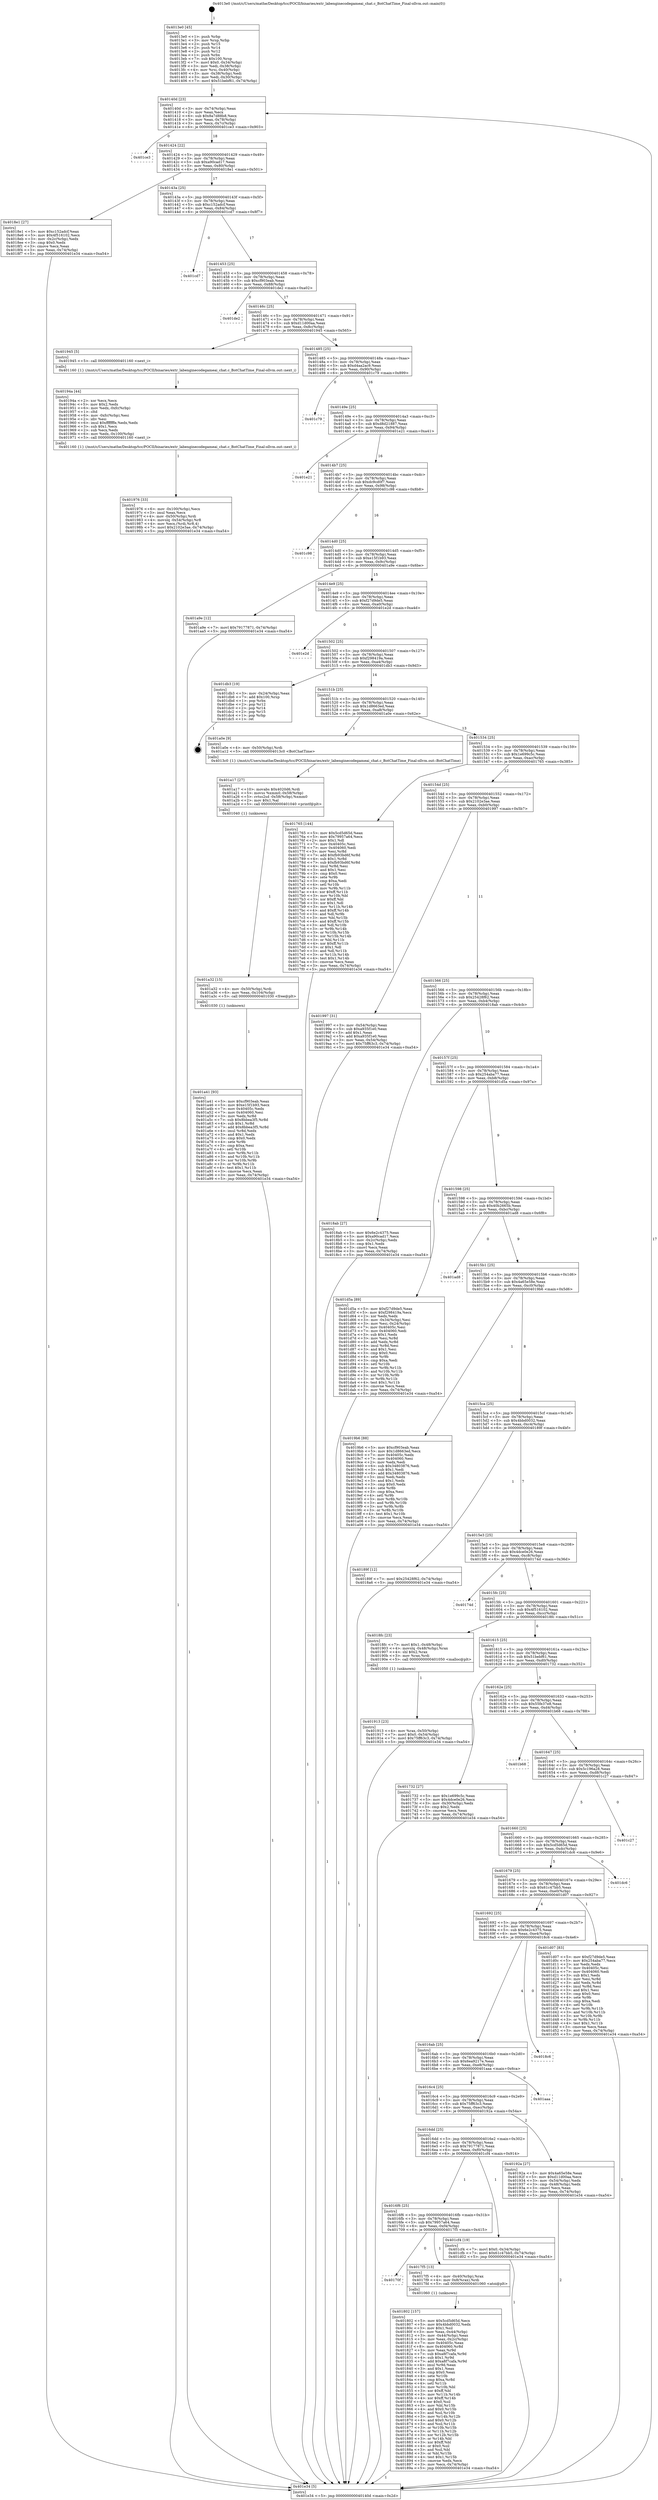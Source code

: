digraph "0x4013e0" {
  label = "0x4013e0 (/mnt/c/Users/mathe/Desktop/tcc/POCII/binaries/extr_labenginecodegameai_chat.c_BotChatTime_Final-ollvm.out::main(0))"
  labelloc = "t"
  node[shape=record]

  Entry [label="",width=0.3,height=0.3,shape=circle,fillcolor=black,style=filled]
  "0x40140d" [label="{
     0x40140d [23]\l
     | [instrs]\l
     &nbsp;&nbsp;0x40140d \<+3\>: mov -0x74(%rbp),%eax\l
     &nbsp;&nbsp;0x401410 \<+2\>: mov %eax,%ecx\l
     &nbsp;&nbsp;0x401412 \<+6\>: sub $0x8a7d88b8,%ecx\l
     &nbsp;&nbsp;0x401418 \<+3\>: mov %eax,-0x78(%rbp)\l
     &nbsp;&nbsp;0x40141b \<+3\>: mov %ecx,-0x7c(%rbp)\l
     &nbsp;&nbsp;0x40141e \<+6\>: je 0000000000401ce3 \<main+0x903\>\l
  }"]
  "0x401ce3" [label="{
     0x401ce3\l
  }", style=dashed]
  "0x401424" [label="{
     0x401424 [22]\l
     | [instrs]\l
     &nbsp;&nbsp;0x401424 \<+5\>: jmp 0000000000401429 \<main+0x49\>\l
     &nbsp;&nbsp;0x401429 \<+3\>: mov -0x78(%rbp),%eax\l
     &nbsp;&nbsp;0x40142c \<+5\>: sub $0xa90cad17,%eax\l
     &nbsp;&nbsp;0x401431 \<+3\>: mov %eax,-0x80(%rbp)\l
     &nbsp;&nbsp;0x401434 \<+6\>: je 00000000004018e1 \<main+0x501\>\l
  }"]
  Exit [label="",width=0.3,height=0.3,shape=circle,fillcolor=black,style=filled,peripheries=2]
  "0x4018e1" [label="{
     0x4018e1 [27]\l
     | [instrs]\l
     &nbsp;&nbsp;0x4018e1 \<+5\>: mov $0xc152adcf,%eax\l
     &nbsp;&nbsp;0x4018e6 \<+5\>: mov $0x4f516102,%ecx\l
     &nbsp;&nbsp;0x4018eb \<+3\>: mov -0x2c(%rbp),%edx\l
     &nbsp;&nbsp;0x4018ee \<+3\>: cmp $0x0,%edx\l
     &nbsp;&nbsp;0x4018f1 \<+3\>: cmove %ecx,%eax\l
     &nbsp;&nbsp;0x4018f4 \<+3\>: mov %eax,-0x74(%rbp)\l
     &nbsp;&nbsp;0x4018f7 \<+5\>: jmp 0000000000401e34 \<main+0xa54\>\l
  }"]
  "0x40143a" [label="{
     0x40143a [25]\l
     | [instrs]\l
     &nbsp;&nbsp;0x40143a \<+5\>: jmp 000000000040143f \<main+0x5f\>\l
     &nbsp;&nbsp;0x40143f \<+3\>: mov -0x78(%rbp),%eax\l
     &nbsp;&nbsp;0x401442 \<+5\>: sub $0xc152adcf,%eax\l
     &nbsp;&nbsp;0x401447 \<+6\>: mov %eax,-0x84(%rbp)\l
     &nbsp;&nbsp;0x40144d \<+6\>: je 0000000000401cd7 \<main+0x8f7\>\l
  }"]
  "0x401a41" [label="{
     0x401a41 [93]\l
     | [instrs]\l
     &nbsp;&nbsp;0x401a41 \<+5\>: mov $0xcf903eab,%eax\l
     &nbsp;&nbsp;0x401a46 \<+5\>: mov $0xe15f1b93,%ecx\l
     &nbsp;&nbsp;0x401a4b \<+7\>: mov 0x40405c,%edx\l
     &nbsp;&nbsp;0x401a52 \<+7\>: mov 0x404060,%esi\l
     &nbsp;&nbsp;0x401a59 \<+3\>: mov %edx,%r8d\l
     &nbsp;&nbsp;0x401a5c \<+7\>: sub $0x8bbea3f5,%r8d\l
     &nbsp;&nbsp;0x401a63 \<+4\>: sub $0x1,%r8d\l
     &nbsp;&nbsp;0x401a67 \<+7\>: add $0x8bbea3f5,%r8d\l
     &nbsp;&nbsp;0x401a6e \<+4\>: imul %r8d,%edx\l
     &nbsp;&nbsp;0x401a72 \<+3\>: and $0x1,%edx\l
     &nbsp;&nbsp;0x401a75 \<+3\>: cmp $0x0,%edx\l
     &nbsp;&nbsp;0x401a78 \<+4\>: sete %r9b\l
     &nbsp;&nbsp;0x401a7c \<+3\>: cmp $0xa,%esi\l
     &nbsp;&nbsp;0x401a7f \<+4\>: setl %r10b\l
     &nbsp;&nbsp;0x401a83 \<+3\>: mov %r9b,%r11b\l
     &nbsp;&nbsp;0x401a86 \<+3\>: and %r10b,%r11b\l
     &nbsp;&nbsp;0x401a89 \<+3\>: xor %r10b,%r9b\l
     &nbsp;&nbsp;0x401a8c \<+3\>: or %r9b,%r11b\l
     &nbsp;&nbsp;0x401a8f \<+4\>: test $0x1,%r11b\l
     &nbsp;&nbsp;0x401a93 \<+3\>: cmovne %ecx,%eax\l
     &nbsp;&nbsp;0x401a96 \<+3\>: mov %eax,-0x74(%rbp)\l
     &nbsp;&nbsp;0x401a99 \<+5\>: jmp 0000000000401e34 \<main+0xa54\>\l
  }"]
  "0x401cd7" [label="{
     0x401cd7\l
  }", style=dashed]
  "0x401453" [label="{
     0x401453 [25]\l
     | [instrs]\l
     &nbsp;&nbsp;0x401453 \<+5\>: jmp 0000000000401458 \<main+0x78\>\l
     &nbsp;&nbsp;0x401458 \<+3\>: mov -0x78(%rbp),%eax\l
     &nbsp;&nbsp;0x40145b \<+5\>: sub $0xcf903eab,%eax\l
     &nbsp;&nbsp;0x401460 \<+6\>: mov %eax,-0x88(%rbp)\l
     &nbsp;&nbsp;0x401466 \<+6\>: je 0000000000401de2 \<main+0xa02\>\l
  }"]
  "0x401a32" [label="{
     0x401a32 [15]\l
     | [instrs]\l
     &nbsp;&nbsp;0x401a32 \<+4\>: mov -0x50(%rbp),%rdi\l
     &nbsp;&nbsp;0x401a36 \<+6\>: mov %eax,-0x104(%rbp)\l
     &nbsp;&nbsp;0x401a3c \<+5\>: call 0000000000401030 \<free@plt\>\l
     | [calls]\l
     &nbsp;&nbsp;0x401030 \{1\} (unknown)\l
  }"]
  "0x401de2" [label="{
     0x401de2\l
  }", style=dashed]
  "0x40146c" [label="{
     0x40146c [25]\l
     | [instrs]\l
     &nbsp;&nbsp;0x40146c \<+5\>: jmp 0000000000401471 \<main+0x91\>\l
     &nbsp;&nbsp;0x401471 \<+3\>: mov -0x78(%rbp),%eax\l
     &nbsp;&nbsp;0x401474 \<+5\>: sub $0xd11d00aa,%eax\l
     &nbsp;&nbsp;0x401479 \<+6\>: mov %eax,-0x8c(%rbp)\l
     &nbsp;&nbsp;0x40147f \<+6\>: je 0000000000401945 \<main+0x565\>\l
  }"]
  "0x401a17" [label="{
     0x401a17 [27]\l
     | [instrs]\l
     &nbsp;&nbsp;0x401a17 \<+10\>: movabs $0x4020d6,%rdi\l
     &nbsp;&nbsp;0x401a21 \<+5\>: movss %xmm0,-0x58(%rbp)\l
     &nbsp;&nbsp;0x401a26 \<+5\>: cvtss2sd -0x58(%rbp),%xmm0\l
     &nbsp;&nbsp;0x401a2b \<+2\>: mov $0x1,%al\l
     &nbsp;&nbsp;0x401a2d \<+5\>: call 0000000000401040 \<printf@plt\>\l
     | [calls]\l
     &nbsp;&nbsp;0x401040 \{1\} (unknown)\l
  }"]
  "0x401945" [label="{
     0x401945 [5]\l
     | [instrs]\l
     &nbsp;&nbsp;0x401945 \<+5\>: call 0000000000401160 \<next_i\>\l
     | [calls]\l
     &nbsp;&nbsp;0x401160 \{1\} (/mnt/c/Users/mathe/Desktop/tcc/POCII/binaries/extr_labenginecodegameai_chat.c_BotChatTime_Final-ollvm.out::next_i)\l
  }"]
  "0x401485" [label="{
     0x401485 [25]\l
     | [instrs]\l
     &nbsp;&nbsp;0x401485 \<+5\>: jmp 000000000040148a \<main+0xaa\>\l
     &nbsp;&nbsp;0x40148a \<+3\>: mov -0x78(%rbp),%eax\l
     &nbsp;&nbsp;0x40148d \<+5\>: sub $0xd4aa2ac9,%eax\l
     &nbsp;&nbsp;0x401492 \<+6\>: mov %eax,-0x90(%rbp)\l
     &nbsp;&nbsp;0x401498 \<+6\>: je 0000000000401c79 \<main+0x899\>\l
  }"]
  "0x401976" [label="{
     0x401976 [33]\l
     | [instrs]\l
     &nbsp;&nbsp;0x401976 \<+6\>: mov -0x100(%rbp),%ecx\l
     &nbsp;&nbsp;0x40197c \<+3\>: imul %eax,%ecx\l
     &nbsp;&nbsp;0x40197f \<+4\>: mov -0x50(%rbp),%rdi\l
     &nbsp;&nbsp;0x401983 \<+4\>: movslq -0x54(%rbp),%r8\l
     &nbsp;&nbsp;0x401987 \<+4\>: mov %ecx,(%rdi,%r8,4)\l
     &nbsp;&nbsp;0x40198b \<+7\>: movl $0x2102e3ae,-0x74(%rbp)\l
     &nbsp;&nbsp;0x401992 \<+5\>: jmp 0000000000401e34 \<main+0xa54\>\l
  }"]
  "0x401c79" [label="{
     0x401c79\l
  }", style=dashed]
  "0x40149e" [label="{
     0x40149e [25]\l
     | [instrs]\l
     &nbsp;&nbsp;0x40149e \<+5\>: jmp 00000000004014a3 \<main+0xc3\>\l
     &nbsp;&nbsp;0x4014a3 \<+3\>: mov -0x78(%rbp),%eax\l
     &nbsp;&nbsp;0x4014a6 \<+5\>: sub $0xd8d21887,%eax\l
     &nbsp;&nbsp;0x4014ab \<+6\>: mov %eax,-0x94(%rbp)\l
     &nbsp;&nbsp;0x4014b1 \<+6\>: je 0000000000401e21 \<main+0xa41\>\l
  }"]
  "0x40194a" [label="{
     0x40194a [44]\l
     | [instrs]\l
     &nbsp;&nbsp;0x40194a \<+2\>: xor %ecx,%ecx\l
     &nbsp;&nbsp;0x40194c \<+5\>: mov $0x2,%edx\l
     &nbsp;&nbsp;0x401951 \<+6\>: mov %edx,-0xfc(%rbp)\l
     &nbsp;&nbsp;0x401957 \<+1\>: cltd\l
     &nbsp;&nbsp;0x401958 \<+6\>: mov -0xfc(%rbp),%esi\l
     &nbsp;&nbsp;0x40195e \<+2\>: idiv %esi\l
     &nbsp;&nbsp;0x401960 \<+6\>: imul $0xfffffffe,%edx,%edx\l
     &nbsp;&nbsp;0x401966 \<+3\>: sub $0x1,%ecx\l
     &nbsp;&nbsp;0x401969 \<+2\>: sub %ecx,%edx\l
     &nbsp;&nbsp;0x40196b \<+6\>: mov %edx,-0x100(%rbp)\l
     &nbsp;&nbsp;0x401971 \<+5\>: call 0000000000401160 \<next_i\>\l
     | [calls]\l
     &nbsp;&nbsp;0x401160 \{1\} (/mnt/c/Users/mathe/Desktop/tcc/POCII/binaries/extr_labenginecodegameai_chat.c_BotChatTime_Final-ollvm.out::next_i)\l
  }"]
  "0x401e21" [label="{
     0x401e21\l
  }", style=dashed]
  "0x4014b7" [label="{
     0x4014b7 [25]\l
     | [instrs]\l
     &nbsp;&nbsp;0x4014b7 \<+5\>: jmp 00000000004014bc \<main+0xdc\>\l
     &nbsp;&nbsp;0x4014bc \<+3\>: mov -0x78(%rbp),%eax\l
     &nbsp;&nbsp;0x4014bf \<+5\>: sub $0xdc9cd0f7,%eax\l
     &nbsp;&nbsp;0x4014c4 \<+6\>: mov %eax,-0x98(%rbp)\l
     &nbsp;&nbsp;0x4014ca \<+6\>: je 0000000000401c98 \<main+0x8b8\>\l
  }"]
  "0x401913" [label="{
     0x401913 [23]\l
     | [instrs]\l
     &nbsp;&nbsp;0x401913 \<+4\>: mov %rax,-0x50(%rbp)\l
     &nbsp;&nbsp;0x401917 \<+7\>: movl $0x0,-0x54(%rbp)\l
     &nbsp;&nbsp;0x40191e \<+7\>: movl $0x75ff63c3,-0x74(%rbp)\l
     &nbsp;&nbsp;0x401925 \<+5\>: jmp 0000000000401e34 \<main+0xa54\>\l
  }"]
  "0x401c98" [label="{
     0x401c98\l
  }", style=dashed]
  "0x4014d0" [label="{
     0x4014d0 [25]\l
     | [instrs]\l
     &nbsp;&nbsp;0x4014d0 \<+5\>: jmp 00000000004014d5 \<main+0xf5\>\l
     &nbsp;&nbsp;0x4014d5 \<+3\>: mov -0x78(%rbp),%eax\l
     &nbsp;&nbsp;0x4014d8 \<+5\>: sub $0xe15f1b93,%eax\l
     &nbsp;&nbsp;0x4014dd \<+6\>: mov %eax,-0x9c(%rbp)\l
     &nbsp;&nbsp;0x4014e3 \<+6\>: je 0000000000401a9e \<main+0x6be\>\l
  }"]
  "0x401802" [label="{
     0x401802 [157]\l
     | [instrs]\l
     &nbsp;&nbsp;0x401802 \<+5\>: mov $0x5cd5d65d,%ecx\l
     &nbsp;&nbsp;0x401807 \<+5\>: mov $0x4bbd0032,%edx\l
     &nbsp;&nbsp;0x40180c \<+3\>: mov $0x1,%sil\l
     &nbsp;&nbsp;0x40180f \<+3\>: mov %eax,-0x44(%rbp)\l
     &nbsp;&nbsp;0x401812 \<+3\>: mov -0x44(%rbp),%eax\l
     &nbsp;&nbsp;0x401815 \<+3\>: mov %eax,-0x2c(%rbp)\l
     &nbsp;&nbsp;0x401818 \<+7\>: mov 0x40405c,%eax\l
     &nbsp;&nbsp;0x40181f \<+8\>: mov 0x404060,%r8d\l
     &nbsp;&nbsp;0x401827 \<+3\>: mov %eax,%r9d\l
     &nbsp;&nbsp;0x40182a \<+7\>: sub $0xa8f7cafa,%r9d\l
     &nbsp;&nbsp;0x401831 \<+4\>: sub $0x1,%r9d\l
     &nbsp;&nbsp;0x401835 \<+7\>: add $0xa8f7cafa,%r9d\l
     &nbsp;&nbsp;0x40183c \<+4\>: imul %r9d,%eax\l
     &nbsp;&nbsp;0x401840 \<+3\>: and $0x1,%eax\l
     &nbsp;&nbsp;0x401843 \<+3\>: cmp $0x0,%eax\l
     &nbsp;&nbsp;0x401846 \<+4\>: sete %r10b\l
     &nbsp;&nbsp;0x40184a \<+4\>: cmp $0xa,%r8d\l
     &nbsp;&nbsp;0x40184e \<+4\>: setl %r11b\l
     &nbsp;&nbsp;0x401852 \<+3\>: mov %r10b,%bl\l
     &nbsp;&nbsp;0x401855 \<+3\>: xor $0xff,%bl\l
     &nbsp;&nbsp;0x401858 \<+3\>: mov %r11b,%r14b\l
     &nbsp;&nbsp;0x40185b \<+4\>: xor $0xff,%r14b\l
     &nbsp;&nbsp;0x40185f \<+4\>: xor $0x0,%sil\l
     &nbsp;&nbsp;0x401863 \<+3\>: mov %bl,%r15b\l
     &nbsp;&nbsp;0x401866 \<+4\>: and $0x0,%r15b\l
     &nbsp;&nbsp;0x40186a \<+3\>: and %sil,%r10b\l
     &nbsp;&nbsp;0x40186d \<+3\>: mov %r14b,%r12b\l
     &nbsp;&nbsp;0x401870 \<+4\>: and $0x0,%r12b\l
     &nbsp;&nbsp;0x401874 \<+3\>: and %sil,%r11b\l
     &nbsp;&nbsp;0x401877 \<+3\>: or %r10b,%r15b\l
     &nbsp;&nbsp;0x40187a \<+3\>: or %r11b,%r12b\l
     &nbsp;&nbsp;0x40187d \<+3\>: xor %r12b,%r15b\l
     &nbsp;&nbsp;0x401880 \<+3\>: or %r14b,%bl\l
     &nbsp;&nbsp;0x401883 \<+3\>: xor $0xff,%bl\l
     &nbsp;&nbsp;0x401886 \<+4\>: or $0x0,%sil\l
     &nbsp;&nbsp;0x40188a \<+3\>: and %sil,%bl\l
     &nbsp;&nbsp;0x40188d \<+3\>: or %bl,%r15b\l
     &nbsp;&nbsp;0x401890 \<+4\>: test $0x1,%r15b\l
     &nbsp;&nbsp;0x401894 \<+3\>: cmovne %edx,%ecx\l
     &nbsp;&nbsp;0x401897 \<+3\>: mov %ecx,-0x74(%rbp)\l
     &nbsp;&nbsp;0x40189a \<+5\>: jmp 0000000000401e34 \<main+0xa54\>\l
  }"]
  "0x401a9e" [label="{
     0x401a9e [12]\l
     | [instrs]\l
     &nbsp;&nbsp;0x401a9e \<+7\>: movl $0x79177871,-0x74(%rbp)\l
     &nbsp;&nbsp;0x401aa5 \<+5\>: jmp 0000000000401e34 \<main+0xa54\>\l
  }"]
  "0x4014e9" [label="{
     0x4014e9 [25]\l
     | [instrs]\l
     &nbsp;&nbsp;0x4014e9 \<+5\>: jmp 00000000004014ee \<main+0x10e\>\l
     &nbsp;&nbsp;0x4014ee \<+3\>: mov -0x78(%rbp),%eax\l
     &nbsp;&nbsp;0x4014f1 \<+5\>: sub $0xf27d9de5,%eax\l
     &nbsp;&nbsp;0x4014f6 \<+6\>: mov %eax,-0xa0(%rbp)\l
     &nbsp;&nbsp;0x4014fc \<+6\>: je 0000000000401e2d \<main+0xa4d\>\l
  }"]
  "0x40170f" [label="{
     0x40170f\l
  }", style=dashed]
  "0x401e2d" [label="{
     0x401e2d\l
  }", style=dashed]
  "0x401502" [label="{
     0x401502 [25]\l
     | [instrs]\l
     &nbsp;&nbsp;0x401502 \<+5\>: jmp 0000000000401507 \<main+0x127\>\l
     &nbsp;&nbsp;0x401507 \<+3\>: mov -0x78(%rbp),%eax\l
     &nbsp;&nbsp;0x40150a \<+5\>: sub $0xf298419a,%eax\l
     &nbsp;&nbsp;0x40150f \<+6\>: mov %eax,-0xa4(%rbp)\l
     &nbsp;&nbsp;0x401515 \<+6\>: je 0000000000401db3 \<main+0x9d3\>\l
  }"]
  "0x4017f5" [label="{
     0x4017f5 [13]\l
     | [instrs]\l
     &nbsp;&nbsp;0x4017f5 \<+4\>: mov -0x40(%rbp),%rax\l
     &nbsp;&nbsp;0x4017f9 \<+4\>: mov 0x8(%rax),%rdi\l
     &nbsp;&nbsp;0x4017fd \<+5\>: call 0000000000401060 \<atoi@plt\>\l
     | [calls]\l
     &nbsp;&nbsp;0x401060 \{1\} (unknown)\l
  }"]
  "0x401db3" [label="{
     0x401db3 [19]\l
     | [instrs]\l
     &nbsp;&nbsp;0x401db3 \<+3\>: mov -0x24(%rbp),%eax\l
     &nbsp;&nbsp;0x401db6 \<+7\>: add $0x100,%rsp\l
     &nbsp;&nbsp;0x401dbd \<+1\>: pop %rbx\l
     &nbsp;&nbsp;0x401dbe \<+2\>: pop %r12\l
     &nbsp;&nbsp;0x401dc0 \<+2\>: pop %r14\l
     &nbsp;&nbsp;0x401dc2 \<+2\>: pop %r15\l
     &nbsp;&nbsp;0x401dc4 \<+1\>: pop %rbp\l
     &nbsp;&nbsp;0x401dc5 \<+1\>: ret\l
  }"]
  "0x40151b" [label="{
     0x40151b [25]\l
     | [instrs]\l
     &nbsp;&nbsp;0x40151b \<+5\>: jmp 0000000000401520 \<main+0x140\>\l
     &nbsp;&nbsp;0x401520 \<+3\>: mov -0x78(%rbp),%eax\l
     &nbsp;&nbsp;0x401523 \<+5\>: sub $0x1d8663ed,%eax\l
     &nbsp;&nbsp;0x401528 \<+6\>: mov %eax,-0xa8(%rbp)\l
     &nbsp;&nbsp;0x40152e \<+6\>: je 0000000000401a0e \<main+0x62e\>\l
  }"]
  "0x4016f6" [label="{
     0x4016f6 [25]\l
     | [instrs]\l
     &nbsp;&nbsp;0x4016f6 \<+5\>: jmp 00000000004016fb \<main+0x31b\>\l
     &nbsp;&nbsp;0x4016fb \<+3\>: mov -0x78(%rbp),%eax\l
     &nbsp;&nbsp;0x4016fe \<+5\>: sub $0x79957a64,%eax\l
     &nbsp;&nbsp;0x401703 \<+6\>: mov %eax,-0xf4(%rbp)\l
     &nbsp;&nbsp;0x401709 \<+6\>: je 00000000004017f5 \<main+0x415\>\l
  }"]
  "0x401a0e" [label="{
     0x401a0e [9]\l
     | [instrs]\l
     &nbsp;&nbsp;0x401a0e \<+4\>: mov -0x50(%rbp),%rdi\l
     &nbsp;&nbsp;0x401a12 \<+5\>: call 00000000004013c0 \<BotChatTime\>\l
     | [calls]\l
     &nbsp;&nbsp;0x4013c0 \{1\} (/mnt/c/Users/mathe/Desktop/tcc/POCII/binaries/extr_labenginecodegameai_chat.c_BotChatTime_Final-ollvm.out::BotChatTime)\l
  }"]
  "0x401534" [label="{
     0x401534 [25]\l
     | [instrs]\l
     &nbsp;&nbsp;0x401534 \<+5\>: jmp 0000000000401539 \<main+0x159\>\l
     &nbsp;&nbsp;0x401539 \<+3\>: mov -0x78(%rbp),%eax\l
     &nbsp;&nbsp;0x40153c \<+5\>: sub $0x1e699c5c,%eax\l
     &nbsp;&nbsp;0x401541 \<+6\>: mov %eax,-0xac(%rbp)\l
     &nbsp;&nbsp;0x401547 \<+6\>: je 0000000000401765 \<main+0x385\>\l
  }"]
  "0x401cf4" [label="{
     0x401cf4 [19]\l
     | [instrs]\l
     &nbsp;&nbsp;0x401cf4 \<+7\>: movl $0x0,-0x34(%rbp)\l
     &nbsp;&nbsp;0x401cfb \<+7\>: movl $0x61c47bb5,-0x74(%rbp)\l
     &nbsp;&nbsp;0x401d02 \<+5\>: jmp 0000000000401e34 \<main+0xa54\>\l
  }"]
  "0x401765" [label="{
     0x401765 [144]\l
     | [instrs]\l
     &nbsp;&nbsp;0x401765 \<+5\>: mov $0x5cd5d65d,%eax\l
     &nbsp;&nbsp;0x40176a \<+5\>: mov $0x79957a64,%ecx\l
     &nbsp;&nbsp;0x40176f \<+2\>: mov $0x1,%dl\l
     &nbsp;&nbsp;0x401771 \<+7\>: mov 0x40405c,%esi\l
     &nbsp;&nbsp;0x401778 \<+7\>: mov 0x404060,%edi\l
     &nbsp;&nbsp;0x40177f \<+3\>: mov %esi,%r8d\l
     &nbsp;&nbsp;0x401782 \<+7\>: add $0xfb93bd6f,%r8d\l
     &nbsp;&nbsp;0x401789 \<+4\>: sub $0x1,%r8d\l
     &nbsp;&nbsp;0x40178d \<+7\>: sub $0xfb93bd6f,%r8d\l
     &nbsp;&nbsp;0x401794 \<+4\>: imul %r8d,%esi\l
     &nbsp;&nbsp;0x401798 \<+3\>: and $0x1,%esi\l
     &nbsp;&nbsp;0x40179b \<+3\>: cmp $0x0,%esi\l
     &nbsp;&nbsp;0x40179e \<+4\>: sete %r9b\l
     &nbsp;&nbsp;0x4017a2 \<+3\>: cmp $0xa,%edi\l
     &nbsp;&nbsp;0x4017a5 \<+4\>: setl %r10b\l
     &nbsp;&nbsp;0x4017a9 \<+3\>: mov %r9b,%r11b\l
     &nbsp;&nbsp;0x4017ac \<+4\>: xor $0xff,%r11b\l
     &nbsp;&nbsp;0x4017b0 \<+3\>: mov %r10b,%bl\l
     &nbsp;&nbsp;0x4017b3 \<+3\>: xor $0xff,%bl\l
     &nbsp;&nbsp;0x4017b6 \<+3\>: xor $0x1,%dl\l
     &nbsp;&nbsp;0x4017b9 \<+3\>: mov %r11b,%r14b\l
     &nbsp;&nbsp;0x4017bc \<+4\>: and $0xff,%r14b\l
     &nbsp;&nbsp;0x4017c0 \<+3\>: and %dl,%r9b\l
     &nbsp;&nbsp;0x4017c3 \<+3\>: mov %bl,%r15b\l
     &nbsp;&nbsp;0x4017c6 \<+4\>: and $0xff,%r15b\l
     &nbsp;&nbsp;0x4017ca \<+3\>: and %dl,%r10b\l
     &nbsp;&nbsp;0x4017cd \<+3\>: or %r9b,%r14b\l
     &nbsp;&nbsp;0x4017d0 \<+3\>: or %r10b,%r15b\l
     &nbsp;&nbsp;0x4017d3 \<+3\>: xor %r15b,%r14b\l
     &nbsp;&nbsp;0x4017d6 \<+3\>: or %bl,%r11b\l
     &nbsp;&nbsp;0x4017d9 \<+4\>: xor $0xff,%r11b\l
     &nbsp;&nbsp;0x4017dd \<+3\>: or $0x1,%dl\l
     &nbsp;&nbsp;0x4017e0 \<+3\>: and %dl,%r11b\l
     &nbsp;&nbsp;0x4017e3 \<+3\>: or %r11b,%r14b\l
     &nbsp;&nbsp;0x4017e6 \<+4\>: test $0x1,%r14b\l
     &nbsp;&nbsp;0x4017ea \<+3\>: cmovne %ecx,%eax\l
     &nbsp;&nbsp;0x4017ed \<+3\>: mov %eax,-0x74(%rbp)\l
     &nbsp;&nbsp;0x4017f0 \<+5\>: jmp 0000000000401e34 \<main+0xa54\>\l
  }"]
  "0x40154d" [label="{
     0x40154d [25]\l
     | [instrs]\l
     &nbsp;&nbsp;0x40154d \<+5\>: jmp 0000000000401552 \<main+0x172\>\l
     &nbsp;&nbsp;0x401552 \<+3\>: mov -0x78(%rbp),%eax\l
     &nbsp;&nbsp;0x401555 \<+5\>: sub $0x2102e3ae,%eax\l
     &nbsp;&nbsp;0x40155a \<+6\>: mov %eax,-0xb0(%rbp)\l
     &nbsp;&nbsp;0x401560 \<+6\>: je 0000000000401997 \<main+0x5b7\>\l
  }"]
  "0x4016dd" [label="{
     0x4016dd [25]\l
     | [instrs]\l
     &nbsp;&nbsp;0x4016dd \<+5\>: jmp 00000000004016e2 \<main+0x302\>\l
     &nbsp;&nbsp;0x4016e2 \<+3\>: mov -0x78(%rbp),%eax\l
     &nbsp;&nbsp;0x4016e5 \<+5\>: sub $0x79177871,%eax\l
     &nbsp;&nbsp;0x4016ea \<+6\>: mov %eax,-0xf0(%rbp)\l
     &nbsp;&nbsp;0x4016f0 \<+6\>: je 0000000000401cf4 \<main+0x914\>\l
  }"]
  "0x401997" [label="{
     0x401997 [31]\l
     | [instrs]\l
     &nbsp;&nbsp;0x401997 \<+3\>: mov -0x54(%rbp),%eax\l
     &nbsp;&nbsp;0x40199a \<+5\>: sub $0xa935f1e0,%eax\l
     &nbsp;&nbsp;0x40199f \<+3\>: add $0x1,%eax\l
     &nbsp;&nbsp;0x4019a2 \<+5\>: add $0xa935f1e0,%eax\l
     &nbsp;&nbsp;0x4019a7 \<+3\>: mov %eax,-0x54(%rbp)\l
     &nbsp;&nbsp;0x4019aa \<+7\>: movl $0x75ff63c3,-0x74(%rbp)\l
     &nbsp;&nbsp;0x4019b1 \<+5\>: jmp 0000000000401e34 \<main+0xa54\>\l
  }"]
  "0x401566" [label="{
     0x401566 [25]\l
     | [instrs]\l
     &nbsp;&nbsp;0x401566 \<+5\>: jmp 000000000040156b \<main+0x18b\>\l
     &nbsp;&nbsp;0x40156b \<+3\>: mov -0x78(%rbp),%eax\l
     &nbsp;&nbsp;0x40156e \<+5\>: sub $0x25428f62,%eax\l
     &nbsp;&nbsp;0x401573 \<+6\>: mov %eax,-0xb4(%rbp)\l
     &nbsp;&nbsp;0x401579 \<+6\>: je 00000000004018ab \<main+0x4cb\>\l
  }"]
  "0x40192a" [label="{
     0x40192a [27]\l
     | [instrs]\l
     &nbsp;&nbsp;0x40192a \<+5\>: mov $0x4a65e58e,%eax\l
     &nbsp;&nbsp;0x40192f \<+5\>: mov $0xd11d00aa,%ecx\l
     &nbsp;&nbsp;0x401934 \<+3\>: mov -0x54(%rbp),%edx\l
     &nbsp;&nbsp;0x401937 \<+3\>: cmp -0x48(%rbp),%edx\l
     &nbsp;&nbsp;0x40193a \<+3\>: cmovl %ecx,%eax\l
     &nbsp;&nbsp;0x40193d \<+3\>: mov %eax,-0x74(%rbp)\l
     &nbsp;&nbsp;0x401940 \<+5\>: jmp 0000000000401e34 \<main+0xa54\>\l
  }"]
  "0x4018ab" [label="{
     0x4018ab [27]\l
     | [instrs]\l
     &nbsp;&nbsp;0x4018ab \<+5\>: mov $0x6e2c4375,%eax\l
     &nbsp;&nbsp;0x4018b0 \<+5\>: mov $0xa90cad17,%ecx\l
     &nbsp;&nbsp;0x4018b5 \<+3\>: mov -0x2c(%rbp),%edx\l
     &nbsp;&nbsp;0x4018b8 \<+3\>: cmp $0x1,%edx\l
     &nbsp;&nbsp;0x4018bb \<+3\>: cmovl %ecx,%eax\l
     &nbsp;&nbsp;0x4018be \<+3\>: mov %eax,-0x74(%rbp)\l
     &nbsp;&nbsp;0x4018c1 \<+5\>: jmp 0000000000401e34 \<main+0xa54\>\l
  }"]
  "0x40157f" [label="{
     0x40157f [25]\l
     | [instrs]\l
     &nbsp;&nbsp;0x40157f \<+5\>: jmp 0000000000401584 \<main+0x1a4\>\l
     &nbsp;&nbsp;0x401584 \<+3\>: mov -0x78(%rbp),%eax\l
     &nbsp;&nbsp;0x401587 \<+5\>: sub $0x254aba77,%eax\l
     &nbsp;&nbsp;0x40158c \<+6\>: mov %eax,-0xb8(%rbp)\l
     &nbsp;&nbsp;0x401592 \<+6\>: je 0000000000401d5a \<main+0x97a\>\l
  }"]
  "0x4016c4" [label="{
     0x4016c4 [25]\l
     | [instrs]\l
     &nbsp;&nbsp;0x4016c4 \<+5\>: jmp 00000000004016c9 \<main+0x2e9\>\l
     &nbsp;&nbsp;0x4016c9 \<+3\>: mov -0x78(%rbp),%eax\l
     &nbsp;&nbsp;0x4016cc \<+5\>: sub $0x75ff63c3,%eax\l
     &nbsp;&nbsp;0x4016d1 \<+6\>: mov %eax,-0xec(%rbp)\l
     &nbsp;&nbsp;0x4016d7 \<+6\>: je 000000000040192a \<main+0x54a\>\l
  }"]
  "0x401d5a" [label="{
     0x401d5a [89]\l
     | [instrs]\l
     &nbsp;&nbsp;0x401d5a \<+5\>: mov $0xf27d9de5,%eax\l
     &nbsp;&nbsp;0x401d5f \<+5\>: mov $0xf298419a,%ecx\l
     &nbsp;&nbsp;0x401d64 \<+2\>: xor %edx,%edx\l
     &nbsp;&nbsp;0x401d66 \<+3\>: mov -0x34(%rbp),%esi\l
     &nbsp;&nbsp;0x401d69 \<+3\>: mov %esi,-0x24(%rbp)\l
     &nbsp;&nbsp;0x401d6c \<+7\>: mov 0x40405c,%esi\l
     &nbsp;&nbsp;0x401d73 \<+7\>: mov 0x404060,%edi\l
     &nbsp;&nbsp;0x401d7a \<+3\>: sub $0x1,%edx\l
     &nbsp;&nbsp;0x401d7d \<+3\>: mov %esi,%r8d\l
     &nbsp;&nbsp;0x401d80 \<+3\>: add %edx,%r8d\l
     &nbsp;&nbsp;0x401d83 \<+4\>: imul %r8d,%esi\l
     &nbsp;&nbsp;0x401d87 \<+3\>: and $0x1,%esi\l
     &nbsp;&nbsp;0x401d8a \<+3\>: cmp $0x0,%esi\l
     &nbsp;&nbsp;0x401d8d \<+4\>: sete %r9b\l
     &nbsp;&nbsp;0x401d91 \<+3\>: cmp $0xa,%edi\l
     &nbsp;&nbsp;0x401d94 \<+4\>: setl %r10b\l
     &nbsp;&nbsp;0x401d98 \<+3\>: mov %r9b,%r11b\l
     &nbsp;&nbsp;0x401d9b \<+3\>: and %r10b,%r11b\l
     &nbsp;&nbsp;0x401d9e \<+3\>: xor %r10b,%r9b\l
     &nbsp;&nbsp;0x401da1 \<+3\>: or %r9b,%r11b\l
     &nbsp;&nbsp;0x401da4 \<+4\>: test $0x1,%r11b\l
     &nbsp;&nbsp;0x401da8 \<+3\>: cmovne %ecx,%eax\l
     &nbsp;&nbsp;0x401dab \<+3\>: mov %eax,-0x74(%rbp)\l
     &nbsp;&nbsp;0x401dae \<+5\>: jmp 0000000000401e34 \<main+0xa54\>\l
  }"]
  "0x401598" [label="{
     0x401598 [25]\l
     | [instrs]\l
     &nbsp;&nbsp;0x401598 \<+5\>: jmp 000000000040159d \<main+0x1bd\>\l
     &nbsp;&nbsp;0x40159d \<+3\>: mov -0x78(%rbp),%eax\l
     &nbsp;&nbsp;0x4015a0 \<+5\>: sub $0x40b2665b,%eax\l
     &nbsp;&nbsp;0x4015a5 \<+6\>: mov %eax,-0xbc(%rbp)\l
     &nbsp;&nbsp;0x4015ab \<+6\>: je 0000000000401ad8 \<main+0x6f8\>\l
  }"]
  "0x401aaa" [label="{
     0x401aaa\l
  }", style=dashed]
  "0x401ad8" [label="{
     0x401ad8\l
  }", style=dashed]
  "0x4015b1" [label="{
     0x4015b1 [25]\l
     | [instrs]\l
     &nbsp;&nbsp;0x4015b1 \<+5\>: jmp 00000000004015b6 \<main+0x1d6\>\l
     &nbsp;&nbsp;0x4015b6 \<+3\>: mov -0x78(%rbp),%eax\l
     &nbsp;&nbsp;0x4015b9 \<+5\>: sub $0x4a65e58e,%eax\l
     &nbsp;&nbsp;0x4015be \<+6\>: mov %eax,-0xc0(%rbp)\l
     &nbsp;&nbsp;0x4015c4 \<+6\>: je 00000000004019b6 \<main+0x5d6\>\l
  }"]
  "0x4016ab" [label="{
     0x4016ab [25]\l
     | [instrs]\l
     &nbsp;&nbsp;0x4016ab \<+5\>: jmp 00000000004016b0 \<main+0x2d0\>\l
     &nbsp;&nbsp;0x4016b0 \<+3\>: mov -0x78(%rbp),%eax\l
     &nbsp;&nbsp;0x4016b3 \<+5\>: sub $0x6ea9217e,%eax\l
     &nbsp;&nbsp;0x4016b8 \<+6\>: mov %eax,-0xe8(%rbp)\l
     &nbsp;&nbsp;0x4016be \<+6\>: je 0000000000401aaa \<main+0x6ca\>\l
  }"]
  "0x4019b6" [label="{
     0x4019b6 [88]\l
     | [instrs]\l
     &nbsp;&nbsp;0x4019b6 \<+5\>: mov $0xcf903eab,%eax\l
     &nbsp;&nbsp;0x4019bb \<+5\>: mov $0x1d8663ed,%ecx\l
     &nbsp;&nbsp;0x4019c0 \<+7\>: mov 0x40405c,%edx\l
     &nbsp;&nbsp;0x4019c7 \<+7\>: mov 0x404060,%esi\l
     &nbsp;&nbsp;0x4019ce \<+2\>: mov %edx,%edi\l
     &nbsp;&nbsp;0x4019d0 \<+6\>: sub $0x34803876,%edi\l
     &nbsp;&nbsp;0x4019d6 \<+3\>: sub $0x1,%edi\l
     &nbsp;&nbsp;0x4019d9 \<+6\>: add $0x34803876,%edi\l
     &nbsp;&nbsp;0x4019df \<+3\>: imul %edi,%edx\l
     &nbsp;&nbsp;0x4019e2 \<+3\>: and $0x1,%edx\l
     &nbsp;&nbsp;0x4019e5 \<+3\>: cmp $0x0,%edx\l
     &nbsp;&nbsp;0x4019e8 \<+4\>: sete %r8b\l
     &nbsp;&nbsp;0x4019ec \<+3\>: cmp $0xa,%esi\l
     &nbsp;&nbsp;0x4019ef \<+4\>: setl %r9b\l
     &nbsp;&nbsp;0x4019f3 \<+3\>: mov %r8b,%r10b\l
     &nbsp;&nbsp;0x4019f6 \<+3\>: and %r9b,%r10b\l
     &nbsp;&nbsp;0x4019f9 \<+3\>: xor %r9b,%r8b\l
     &nbsp;&nbsp;0x4019fc \<+3\>: or %r8b,%r10b\l
     &nbsp;&nbsp;0x4019ff \<+4\>: test $0x1,%r10b\l
     &nbsp;&nbsp;0x401a03 \<+3\>: cmovne %ecx,%eax\l
     &nbsp;&nbsp;0x401a06 \<+3\>: mov %eax,-0x74(%rbp)\l
     &nbsp;&nbsp;0x401a09 \<+5\>: jmp 0000000000401e34 \<main+0xa54\>\l
  }"]
  "0x4015ca" [label="{
     0x4015ca [25]\l
     | [instrs]\l
     &nbsp;&nbsp;0x4015ca \<+5\>: jmp 00000000004015cf \<main+0x1ef\>\l
     &nbsp;&nbsp;0x4015cf \<+3\>: mov -0x78(%rbp),%eax\l
     &nbsp;&nbsp;0x4015d2 \<+5\>: sub $0x4bbd0032,%eax\l
     &nbsp;&nbsp;0x4015d7 \<+6\>: mov %eax,-0xc4(%rbp)\l
     &nbsp;&nbsp;0x4015dd \<+6\>: je 000000000040189f \<main+0x4bf\>\l
  }"]
  "0x4018c6" [label="{
     0x4018c6\l
  }", style=dashed]
  "0x40189f" [label="{
     0x40189f [12]\l
     | [instrs]\l
     &nbsp;&nbsp;0x40189f \<+7\>: movl $0x25428f62,-0x74(%rbp)\l
     &nbsp;&nbsp;0x4018a6 \<+5\>: jmp 0000000000401e34 \<main+0xa54\>\l
  }"]
  "0x4015e3" [label="{
     0x4015e3 [25]\l
     | [instrs]\l
     &nbsp;&nbsp;0x4015e3 \<+5\>: jmp 00000000004015e8 \<main+0x208\>\l
     &nbsp;&nbsp;0x4015e8 \<+3\>: mov -0x78(%rbp),%eax\l
     &nbsp;&nbsp;0x4015eb \<+5\>: sub $0x4dce0e26,%eax\l
     &nbsp;&nbsp;0x4015f0 \<+6\>: mov %eax,-0xc8(%rbp)\l
     &nbsp;&nbsp;0x4015f6 \<+6\>: je 000000000040174d \<main+0x36d\>\l
  }"]
  "0x401692" [label="{
     0x401692 [25]\l
     | [instrs]\l
     &nbsp;&nbsp;0x401692 \<+5\>: jmp 0000000000401697 \<main+0x2b7\>\l
     &nbsp;&nbsp;0x401697 \<+3\>: mov -0x78(%rbp),%eax\l
     &nbsp;&nbsp;0x40169a \<+5\>: sub $0x6e2c4375,%eax\l
     &nbsp;&nbsp;0x40169f \<+6\>: mov %eax,-0xe4(%rbp)\l
     &nbsp;&nbsp;0x4016a5 \<+6\>: je 00000000004018c6 \<main+0x4e6\>\l
  }"]
  "0x40174d" [label="{
     0x40174d\l
  }", style=dashed]
  "0x4015fc" [label="{
     0x4015fc [25]\l
     | [instrs]\l
     &nbsp;&nbsp;0x4015fc \<+5\>: jmp 0000000000401601 \<main+0x221\>\l
     &nbsp;&nbsp;0x401601 \<+3\>: mov -0x78(%rbp),%eax\l
     &nbsp;&nbsp;0x401604 \<+5\>: sub $0x4f516102,%eax\l
     &nbsp;&nbsp;0x401609 \<+6\>: mov %eax,-0xcc(%rbp)\l
     &nbsp;&nbsp;0x40160f \<+6\>: je 00000000004018fc \<main+0x51c\>\l
  }"]
  "0x401d07" [label="{
     0x401d07 [83]\l
     | [instrs]\l
     &nbsp;&nbsp;0x401d07 \<+5\>: mov $0xf27d9de5,%eax\l
     &nbsp;&nbsp;0x401d0c \<+5\>: mov $0x254aba77,%ecx\l
     &nbsp;&nbsp;0x401d11 \<+2\>: xor %edx,%edx\l
     &nbsp;&nbsp;0x401d13 \<+7\>: mov 0x40405c,%esi\l
     &nbsp;&nbsp;0x401d1a \<+7\>: mov 0x404060,%edi\l
     &nbsp;&nbsp;0x401d21 \<+3\>: sub $0x1,%edx\l
     &nbsp;&nbsp;0x401d24 \<+3\>: mov %esi,%r8d\l
     &nbsp;&nbsp;0x401d27 \<+3\>: add %edx,%r8d\l
     &nbsp;&nbsp;0x401d2a \<+4\>: imul %r8d,%esi\l
     &nbsp;&nbsp;0x401d2e \<+3\>: and $0x1,%esi\l
     &nbsp;&nbsp;0x401d31 \<+3\>: cmp $0x0,%esi\l
     &nbsp;&nbsp;0x401d34 \<+4\>: sete %r9b\l
     &nbsp;&nbsp;0x401d38 \<+3\>: cmp $0xa,%edi\l
     &nbsp;&nbsp;0x401d3b \<+4\>: setl %r10b\l
     &nbsp;&nbsp;0x401d3f \<+3\>: mov %r9b,%r11b\l
     &nbsp;&nbsp;0x401d42 \<+3\>: and %r10b,%r11b\l
     &nbsp;&nbsp;0x401d45 \<+3\>: xor %r10b,%r9b\l
     &nbsp;&nbsp;0x401d48 \<+3\>: or %r9b,%r11b\l
     &nbsp;&nbsp;0x401d4b \<+4\>: test $0x1,%r11b\l
     &nbsp;&nbsp;0x401d4f \<+3\>: cmovne %ecx,%eax\l
     &nbsp;&nbsp;0x401d52 \<+3\>: mov %eax,-0x74(%rbp)\l
     &nbsp;&nbsp;0x401d55 \<+5\>: jmp 0000000000401e34 \<main+0xa54\>\l
  }"]
  "0x4018fc" [label="{
     0x4018fc [23]\l
     | [instrs]\l
     &nbsp;&nbsp;0x4018fc \<+7\>: movl $0x1,-0x48(%rbp)\l
     &nbsp;&nbsp;0x401903 \<+4\>: movslq -0x48(%rbp),%rax\l
     &nbsp;&nbsp;0x401907 \<+4\>: shl $0x2,%rax\l
     &nbsp;&nbsp;0x40190b \<+3\>: mov %rax,%rdi\l
     &nbsp;&nbsp;0x40190e \<+5\>: call 0000000000401050 \<malloc@plt\>\l
     | [calls]\l
     &nbsp;&nbsp;0x401050 \{1\} (unknown)\l
  }"]
  "0x401615" [label="{
     0x401615 [25]\l
     | [instrs]\l
     &nbsp;&nbsp;0x401615 \<+5\>: jmp 000000000040161a \<main+0x23a\>\l
     &nbsp;&nbsp;0x40161a \<+3\>: mov -0x78(%rbp),%eax\l
     &nbsp;&nbsp;0x40161d \<+5\>: sub $0x51bebf61,%eax\l
     &nbsp;&nbsp;0x401622 \<+6\>: mov %eax,-0xd0(%rbp)\l
     &nbsp;&nbsp;0x401628 \<+6\>: je 0000000000401732 \<main+0x352\>\l
  }"]
  "0x401679" [label="{
     0x401679 [25]\l
     | [instrs]\l
     &nbsp;&nbsp;0x401679 \<+5\>: jmp 000000000040167e \<main+0x29e\>\l
     &nbsp;&nbsp;0x40167e \<+3\>: mov -0x78(%rbp),%eax\l
     &nbsp;&nbsp;0x401681 \<+5\>: sub $0x61c47bb5,%eax\l
     &nbsp;&nbsp;0x401686 \<+6\>: mov %eax,-0xe0(%rbp)\l
     &nbsp;&nbsp;0x40168c \<+6\>: je 0000000000401d07 \<main+0x927\>\l
  }"]
  "0x401732" [label="{
     0x401732 [27]\l
     | [instrs]\l
     &nbsp;&nbsp;0x401732 \<+5\>: mov $0x1e699c5c,%eax\l
     &nbsp;&nbsp;0x401737 \<+5\>: mov $0x4dce0e26,%ecx\l
     &nbsp;&nbsp;0x40173c \<+3\>: mov -0x30(%rbp),%edx\l
     &nbsp;&nbsp;0x40173f \<+3\>: cmp $0x2,%edx\l
     &nbsp;&nbsp;0x401742 \<+3\>: cmovne %ecx,%eax\l
     &nbsp;&nbsp;0x401745 \<+3\>: mov %eax,-0x74(%rbp)\l
     &nbsp;&nbsp;0x401748 \<+5\>: jmp 0000000000401e34 \<main+0xa54\>\l
  }"]
  "0x40162e" [label="{
     0x40162e [25]\l
     | [instrs]\l
     &nbsp;&nbsp;0x40162e \<+5\>: jmp 0000000000401633 \<main+0x253\>\l
     &nbsp;&nbsp;0x401633 \<+3\>: mov -0x78(%rbp),%eax\l
     &nbsp;&nbsp;0x401636 \<+5\>: sub $0x55fe37e8,%eax\l
     &nbsp;&nbsp;0x40163b \<+6\>: mov %eax,-0xd4(%rbp)\l
     &nbsp;&nbsp;0x401641 \<+6\>: je 0000000000401b68 \<main+0x788\>\l
  }"]
  "0x401e34" [label="{
     0x401e34 [5]\l
     | [instrs]\l
     &nbsp;&nbsp;0x401e34 \<+5\>: jmp 000000000040140d \<main+0x2d\>\l
  }"]
  "0x4013e0" [label="{
     0x4013e0 [45]\l
     | [instrs]\l
     &nbsp;&nbsp;0x4013e0 \<+1\>: push %rbp\l
     &nbsp;&nbsp;0x4013e1 \<+3\>: mov %rsp,%rbp\l
     &nbsp;&nbsp;0x4013e4 \<+2\>: push %r15\l
     &nbsp;&nbsp;0x4013e6 \<+2\>: push %r14\l
     &nbsp;&nbsp;0x4013e8 \<+2\>: push %r12\l
     &nbsp;&nbsp;0x4013ea \<+1\>: push %rbx\l
     &nbsp;&nbsp;0x4013eb \<+7\>: sub $0x100,%rsp\l
     &nbsp;&nbsp;0x4013f2 \<+7\>: movl $0x0,-0x34(%rbp)\l
     &nbsp;&nbsp;0x4013f9 \<+3\>: mov %edi,-0x38(%rbp)\l
     &nbsp;&nbsp;0x4013fc \<+4\>: mov %rsi,-0x40(%rbp)\l
     &nbsp;&nbsp;0x401400 \<+3\>: mov -0x38(%rbp),%edi\l
     &nbsp;&nbsp;0x401403 \<+3\>: mov %edi,-0x30(%rbp)\l
     &nbsp;&nbsp;0x401406 \<+7\>: movl $0x51bebf61,-0x74(%rbp)\l
  }"]
  "0x401dc6" [label="{
     0x401dc6\l
  }", style=dashed]
  "0x401b68" [label="{
     0x401b68\l
  }", style=dashed]
  "0x401647" [label="{
     0x401647 [25]\l
     | [instrs]\l
     &nbsp;&nbsp;0x401647 \<+5\>: jmp 000000000040164c \<main+0x26c\>\l
     &nbsp;&nbsp;0x40164c \<+3\>: mov -0x78(%rbp),%eax\l
     &nbsp;&nbsp;0x40164f \<+5\>: sub $0x5c196a28,%eax\l
     &nbsp;&nbsp;0x401654 \<+6\>: mov %eax,-0xd8(%rbp)\l
     &nbsp;&nbsp;0x40165a \<+6\>: je 0000000000401c27 \<main+0x847\>\l
  }"]
  "0x401660" [label="{
     0x401660 [25]\l
     | [instrs]\l
     &nbsp;&nbsp;0x401660 \<+5\>: jmp 0000000000401665 \<main+0x285\>\l
     &nbsp;&nbsp;0x401665 \<+3\>: mov -0x78(%rbp),%eax\l
     &nbsp;&nbsp;0x401668 \<+5\>: sub $0x5cd5d65d,%eax\l
     &nbsp;&nbsp;0x40166d \<+6\>: mov %eax,-0xdc(%rbp)\l
     &nbsp;&nbsp;0x401673 \<+6\>: je 0000000000401dc6 \<main+0x9e6\>\l
  }"]
  "0x401c27" [label="{
     0x401c27\l
  }", style=dashed]
  Entry -> "0x4013e0" [label=" 1"]
  "0x40140d" -> "0x401ce3" [label=" 0"]
  "0x40140d" -> "0x401424" [label=" 18"]
  "0x401db3" -> Exit [label=" 1"]
  "0x401424" -> "0x4018e1" [label=" 1"]
  "0x401424" -> "0x40143a" [label=" 17"]
  "0x401d5a" -> "0x401e34" [label=" 1"]
  "0x40143a" -> "0x401cd7" [label=" 0"]
  "0x40143a" -> "0x401453" [label=" 17"]
  "0x401d07" -> "0x401e34" [label=" 1"]
  "0x401453" -> "0x401de2" [label=" 0"]
  "0x401453" -> "0x40146c" [label=" 17"]
  "0x401cf4" -> "0x401e34" [label=" 1"]
  "0x40146c" -> "0x401945" [label=" 1"]
  "0x40146c" -> "0x401485" [label=" 16"]
  "0x401a9e" -> "0x401e34" [label=" 1"]
  "0x401485" -> "0x401c79" [label=" 0"]
  "0x401485" -> "0x40149e" [label=" 16"]
  "0x401a41" -> "0x401e34" [label=" 1"]
  "0x40149e" -> "0x401e21" [label=" 0"]
  "0x40149e" -> "0x4014b7" [label=" 16"]
  "0x401a32" -> "0x401a41" [label=" 1"]
  "0x4014b7" -> "0x401c98" [label=" 0"]
  "0x4014b7" -> "0x4014d0" [label=" 16"]
  "0x401a17" -> "0x401a32" [label=" 1"]
  "0x4014d0" -> "0x401a9e" [label=" 1"]
  "0x4014d0" -> "0x4014e9" [label=" 15"]
  "0x401a0e" -> "0x401a17" [label=" 1"]
  "0x4014e9" -> "0x401e2d" [label=" 0"]
  "0x4014e9" -> "0x401502" [label=" 15"]
  "0x4019b6" -> "0x401e34" [label=" 1"]
  "0x401502" -> "0x401db3" [label=" 1"]
  "0x401502" -> "0x40151b" [label=" 14"]
  "0x401997" -> "0x401e34" [label=" 1"]
  "0x40151b" -> "0x401a0e" [label=" 1"]
  "0x40151b" -> "0x401534" [label=" 13"]
  "0x40194a" -> "0x401976" [label=" 1"]
  "0x401534" -> "0x401765" [label=" 1"]
  "0x401534" -> "0x40154d" [label=" 12"]
  "0x401945" -> "0x40194a" [label=" 1"]
  "0x40154d" -> "0x401997" [label=" 1"]
  "0x40154d" -> "0x401566" [label=" 11"]
  "0x401913" -> "0x401e34" [label=" 1"]
  "0x401566" -> "0x4018ab" [label=" 1"]
  "0x401566" -> "0x40157f" [label=" 10"]
  "0x4018fc" -> "0x401913" [label=" 1"]
  "0x40157f" -> "0x401d5a" [label=" 1"]
  "0x40157f" -> "0x401598" [label=" 9"]
  "0x4018ab" -> "0x401e34" [label=" 1"]
  "0x401598" -> "0x401ad8" [label=" 0"]
  "0x401598" -> "0x4015b1" [label=" 9"]
  "0x40189f" -> "0x401e34" [label=" 1"]
  "0x4015b1" -> "0x4019b6" [label=" 1"]
  "0x4015b1" -> "0x4015ca" [label=" 8"]
  "0x4017f5" -> "0x401802" [label=" 1"]
  "0x4015ca" -> "0x40189f" [label=" 1"]
  "0x4015ca" -> "0x4015e3" [label=" 7"]
  "0x4016f6" -> "0x40170f" [label=" 0"]
  "0x4015e3" -> "0x40174d" [label=" 0"]
  "0x4015e3" -> "0x4015fc" [label=" 7"]
  "0x401976" -> "0x401e34" [label=" 1"]
  "0x4015fc" -> "0x4018fc" [label=" 1"]
  "0x4015fc" -> "0x401615" [label=" 6"]
  "0x4016dd" -> "0x4016f6" [label=" 1"]
  "0x401615" -> "0x401732" [label=" 1"]
  "0x401615" -> "0x40162e" [label=" 5"]
  "0x401732" -> "0x401e34" [label=" 1"]
  "0x4013e0" -> "0x40140d" [label=" 1"]
  "0x401e34" -> "0x40140d" [label=" 17"]
  "0x401765" -> "0x401e34" [label=" 1"]
  "0x40192a" -> "0x401e34" [label=" 2"]
  "0x40162e" -> "0x401b68" [label=" 0"]
  "0x40162e" -> "0x401647" [label=" 5"]
  "0x4016c4" -> "0x4016dd" [label=" 2"]
  "0x401647" -> "0x401c27" [label=" 0"]
  "0x401647" -> "0x401660" [label=" 5"]
  "0x4016c4" -> "0x40192a" [label=" 2"]
  "0x401660" -> "0x401dc6" [label=" 0"]
  "0x401660" -> "0x401679" [label=" 5"]
  "0x4016dd" -> "0x401cf4" [label=" 1"]
  "0x401679" -> "0x401d07" [label=" 1"]
  "0x401679" -> "0x401692" [label=" 4"]
  "0x4016f6" -> "0x4017f5" [label=" 1"]
  "0x401692" -> "0x4018c6" [label=" 0"]
  "0x401692" -> "0x4016ab" [label=" 4"]
  "0x401802" -> "0x401e34" [label=" 1"]
  "0x4016ab" -> "0x401aaa" [label=" 0"]
  "0x4016ab" -> "0x4016c4" [label=" 4"]
  "0x4018e1" -> "0x401e34" [label=" 1"]
}
